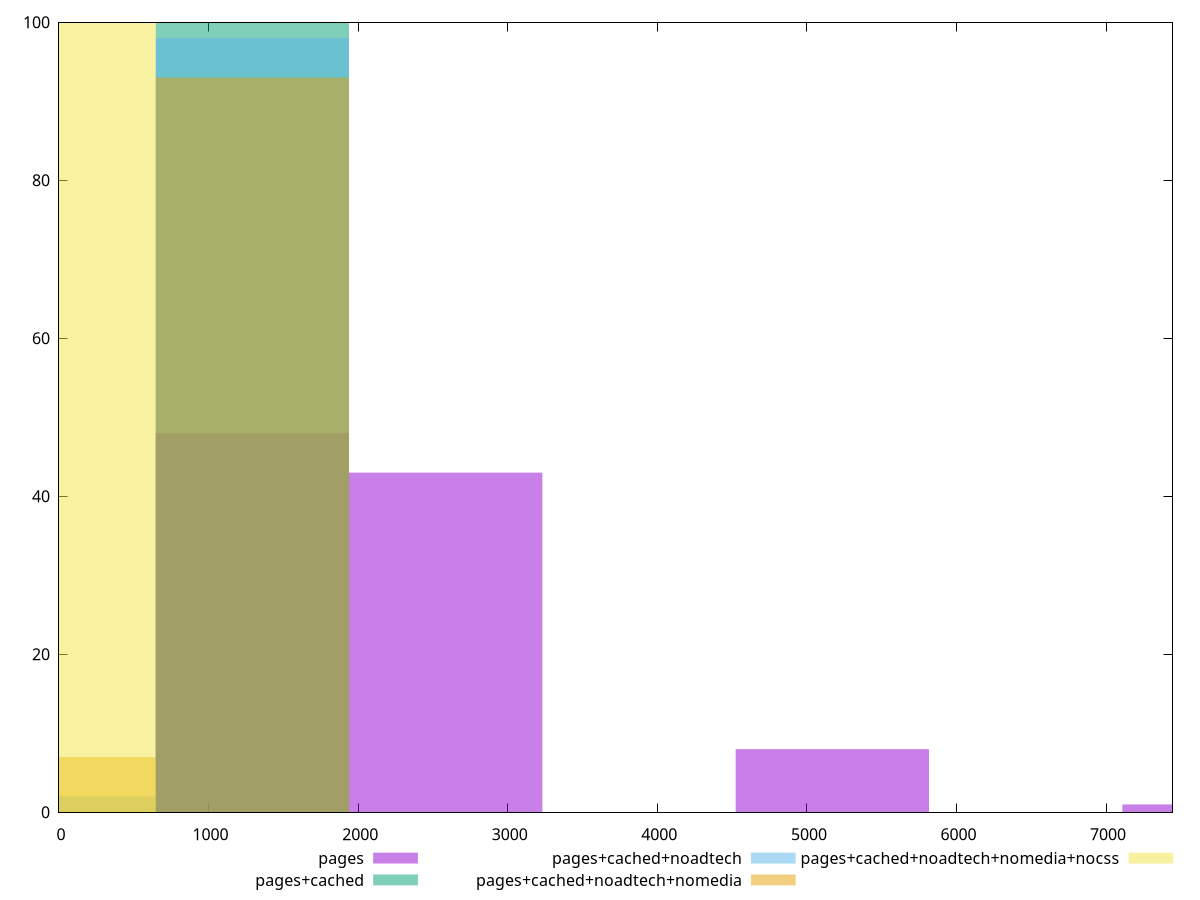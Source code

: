 reset

$pages <<EOF
2584.9571471532568 43
1292.4785735766284 48
5169.9142943065135 8
7754.871441459771 1
EOF

$pagesCached <<EOF
1292.4785735766284 100
EOF

$pagesCachedNoadtech <<EOF
1292.4785735766284 98
0 2
EOF

$pagesCachedNoadtechNomedia <<EOF
1292.4785735766284 93
0 7
EOF

$pagesCachedNoadtechNomediaNocss <<EOF
0 100
EOF

set key outside below
set boxwidth 1292.4785735766284
set xrange [0:7444]
set yrange [0:100]
set trange [0:100]
set style fill transparent solid 0.5 noborder
set terminal svg size 640, 530 enhanced background rgb 'white'
set output "report_00009_2021-02-08T22-37-41.559Z/render-blocking-resources/comparison/histogram/all_raw.svg"

plot $pages title "pages" with boxes, \
     $pagesCached title "pages+cached" with boxes, \
     $pagesCachedNoadtech title "pages+cached+noadtech" with boxes, \
     $pagesCachedNoadtechNomedia title "pages+cached+noadtech+nomedia" with boxes, \
     $pagesCachedNoadtechNomediaNocss title "pages+cached+noadtech+nomedia+nocss" with boxes

reset
